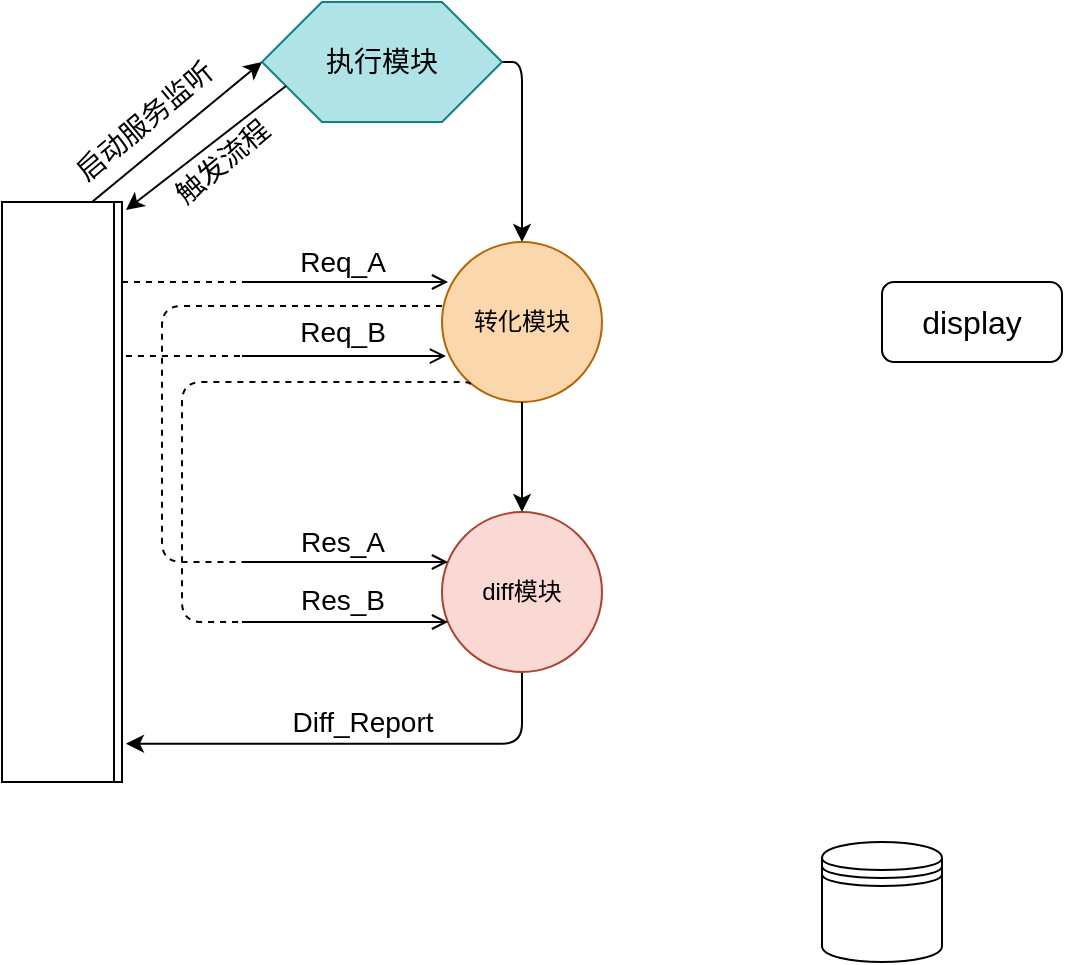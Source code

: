 <mxfile version="11.0.8" type="github"><diagram id="VZyGnJ_7kikUlAHDWymS" name="第 1 页"><mxGraphModel dx="1112" dy="707" grid="1" gridSize="10" guides="1" tooltips="1" connect="1" arrows="1" fold="1" page="1" pageScale="1" pageWidth="827" pageHeight="1169" math="0" shadow="0"><root><mxCell id="0"/><mxCell id="1" parent="0"/><mxCell id="MhvmjAiw_rVNO3m2n6Ua-2" value="" style="rounded=0;whiteSpace=wrap;html=1;" vertex="1" parent="1"><mxGeometry x="100" y="140" width="60" height="290" as="geometry"/></mxCell><mxCell id="MhvmjAiw_rVNO3m2n6Ua-19" value="" style="edgeStyle=orthogonalEdgeStyle;rounded=1;orthogonalLoop=1;jettySize=auto;html=1;fontSize=14;entryX=0.5;entryY=0;entryDx=0;entryDy=0;exitX=1;exitY=0.5;exitDx=0;exitDy=0;" edge="1" parent="1" source="MhvmjAiw_rVNO3m2n6Ua-3" target="MhvmjAiw_rVNO3m2n6Ua-4"><mxGeometry relative="1" as="geometry"><mxPoint x="430" y="70" as="targetPoint"/><Array as="points"><mxPoint x="360" y="70"/></Array></mxGeometry></mxCell><mxCell id="MhvmjAiw_rVNO3m2n6Ua-3" value="执行模块" style="shape=hexagon;perimeter=hexagonPerimeter2;whiteSpace=wrap;html=1;fontSize=14;fillColor=#b0e3e6;strokeColor=#0e8088;" vertex="1" parent="1"><mxGeometry x="230" y="40" width="120" height="60" as="geometry"/></mxCell><mxCell id="MhvmjAiw_rVNO3m2n6Ua-4" value="转化模块" style="ellipse;whiteSpace=wrap;html=1;aspect=fixed;fillColor=#fad7ac;strokeColor=#b46504;" vertex="1" parent="1"><mxGeometry x="320" y="160" width="80" height="80" as="geometry"/></mxCell><mxCell id="MhvmjAiw_rVNO3m2n6Ua-22" value="Diff_Report" style="edgeStyle=orthogonalEdgeStyle;rounded=1;orthogonalLoop=1;jettySize=auto;html=1;fontSize=14;entryX=1.033;entryY=0.934;entryDx=0;entryDy=0;entryPerimeter=0;exitX=0.5;exitY=1;exitDx=0;exitDy=0;" edge="1" parent="1" source="MhvmjAiw_rVNO3m2n6Ua-5" target="MhvmjAiw_rVNO3m2n6Ua-2"><mxGeometry x="-0.009" y="-11" relative="1" as="geometry"><mxPoint x="360" y="455" as="targetPoint"/><Array as="points"><mxPoint x="360" y="411"/></Array><mxPoint as="offset"/></mxGeometry></mxCell><mxCell id="MhvmjAiw_rVNO3m2n6Ua-5" value="diff模块" style="ellipse;whiteSpace=wrap;html=1;aspect=fixed;fillColor=#fad9d5;strokeColor=#ae4132;" vertex="1" parent="1"><mxGeometry x="320" y="295" width="80" height="80" as="geometry"/></mxCell><mxCell id="MhvmjAiw_rVNO3m2n6Ua-6" value="display" style="rounded=1;whiteSpace=wrap;html=1;fontSize=16;" vertex="1" parent="1"><mxGeometry x="540" y="180" width="90" height="40" as="geometry"/></mxCell><mxCell id="MhvmjAiw_rVNO3m2n6Ua-7" value="" style="shape=datastore;whiteSpace=wrap;html=1;fontSize=16;" vertex="1" parent="1"><mxGeometry x="510" y="460" width="60" height="60" as="geometry"/></mxCell><mxCell id="MhvmjAiw_rVNO3m2n6Ua-8" value="" style="endArrow=classic;html=1;fontSize=14;exitX=0.75;exitY=0;exitDx=0;exitDy=0;entryX=0;entryY=0.5;entryDx=0;entryDy=0;" edge="1" parent="1" source="MhvmjAiw_rVNO3m2n6Ua-2" target="MhvmjAiw_rVNO3m2n6Ua-3"><mxGeometry width="50" height="50" relative="1" as="geometry"><mxPoint x="90" y="590" as="sourcePoint"/><mxPoint x="140" y="540" as="targetPoint"/></mxGeometry></mxCell><mxCell id="MhvmjAiw_rVNO3m2n6Ua-10" value="启动服务监听" style="text;html=1;resizable=0;points=[];align=center;verticalAlign=middle;labelBackgroundColor=#ffffff;fontSize=14;rotation=-40;" vertex="1" connectable="0" parent="MhvmjAiw_rVNO3m2n6Ua-8"><mxGeometry x="-0.103" y="3" relative="1" as="geometry"><mxPoint x="-11" y="-6.5" as="offset"/></mxGeometry></mxCell><mxCell id="MhvmjAiw_rVNO3m2n6Ua-9" value="" style="endArrow=classic;html=1;fontSize=14;exitX=0;exitY=0.75;exitDx=0;exitDy=0;entryX=1.033;entryY=0.014;entryDx=0;entryDy=0;entryPerimeter=0;" edge="1" parent="1" source="MhvmjAiw_rVNO3m2n6Ua-3" target="MhvmjAiw_rVNO3m2n6Ua-2"><mxGeometry width="50" height="50" relative="1" as="geometry"><mxPoint x="90" y="590" as="sourcePoint"/><mxPoint x="140" y="540" as="targetPoint"/></mxGeometry></mxCell><mxCell id="MhvmjAiw_rVNO3m2n6Ua-11" value="触发流程" style="text;html=1;resizable=0;points=[];align=center;verticalAlign=middle;labelBackgroundColor=#ffffff;fontSize=14;rotation=-40;" vertex="1" connectable="0" parent="MhvmjAiw_rVNO3m2n6Ua-9"><mxGeometry x="-0.205" y="3" relative="1" as="geometry"><mxPoint x="-2" y="11" as="offset"/></mxGeometry></mxCell><mxCell id="MhvmjAiw_rVNO3m2n6Ua-12" value="" style="endArrow=open;html=1;fontSize=14;entryX=0.038;entryY=0.25;entryDx=0;entryDy=0;entryPerimeter=0;strokeWidth=1;endFill=0;" edge="1" parent="1" target="MhvmjAiw_rVNO3m2n6Ua-4"><mxGeometry width="50" height="50" relative="1" as="geometry"><mxPoint x="220" y="180" as="sourcePoint"/><mxPoint x="150" y="540" as="targetPoint"/></mxGeometry></mxCell><mxCell id="MhvmjAiw_rVNO3m2n6Ua-13" value="Req_A" style="text;html=1;resizable=0;points=[];align=center;verticalAlign=middle;labelBackgroundColor=#ffffff;fontSize=14;" vertex="1" connectable="0" parent="MhvmjAiw_rVNO3m2n6Ua-12"><mxGeometry x="-0.127" y="4" relative="1" as="geometry"><mxPoint x="5" y="-6" as="offset"/></mxGeometry></mxCell><mxCell id="MhvmjAiw_rVNO3m2n6Ua-15" value="" style="endArrow=open;html=1;fontSize=14;entryX=0.025;entryY=0.713;entryDx=0;entryDy=0;entryPerimeter=0;strokeWidth=1;endFill=0;" edge="1" parent="1" target="MhvmjAiw_rVNO3m2n6Ua-4"><mxGeometry width="50" height="50" relative="1" as="geometry"><mxPoint x="220" y="217" as="sourcePoint"/><mxPoint x="303.04" y="219.5" as="targetPoint"/></mxGeometry></mxCell><mxCell id="MhvmjAiw_rVNO3m2n6Ua-16" value="Req_B" style="text;html=1;resizable=0;points=[];align=center;verticalAlign=middle;labelBackgroundColor=#ffffff;fontSize=14;" vertex="1" connectable="0" parent="MhvmjAiw_rVNO3m2n6Ua-15"><mxGeometry x="-0.127" y="4" relative="1" as="geometry"><mxPoint x="5" y="-8" as="offset"/></mxGeometry></mxCell><mxCell id="MhvmjAiw_rVNO3m2n6Ua-20" value="" style="endArrow=classic;html=1;fontSize=14;exitX=0.5;exitY=1;exitDx=0;exitDy=0;entryX=0.5;entryY=0;entryDx=0;entryDy=0;" edge="1" parent="1" source="MhvmjAiw_rVNO3m2n6Ua-4" target="MhvmjAiw_rVNO3m2n6Ua-5"><mxGeometry width="50" height="50" relative="1" as="geometry"><mxPoint x="100" y="590" as="sourcePoint"/><mxPoint x="150" y="540" as="targetPoint"/></mxGeometry></mxCell><mxCell id="MhvmjAiw_rVNO3m2n6Ua-23" value="" style="endArrow=open;html=1;fontSize=14;strokeWidth=1;endFill=0;" edge="1" parent="1"><mxGeometry width="50" height="50" relative="1" as="geometry"><mxPoint x="220" y="320" as="sourcePoint"/><mxPoint x="323" y="320" as="targetPoint"/></mxGeometry></mxCell><mxCell id="MhvmjAiw_rVNO3m2n6Ua-24" value="Res_A" style="text;html=1;resizable=0;points=[];align=center;verticalAlign=middle;labelBackgroundColor=#ffffff;fontSize=14;" vertex="1" connectable="0" parent="MhvmjAiw_rVNO3m2n6Ua-23"><mxGeometry x="-0.127" y="4" relative="1" as="geometry"><mxPoint x="5" y="-6" as="offset"/></mxGeometry></mxCell><mxCell id="MhvmjAiw_rVNO3m2n6Ua-25" value="" style="endArrow=open;html=1;fontSize=14;entryX=0.038;entryY=0.25;entryDx=0;entryDy=0;entryPerimeter=0;strokeWidth=1;endFill=0;" edge="1" parent="1"><mxGeometry width="50" height="50" relative="1" as="geometry"><mxPoint x="220" y="350" as="sourcePoint"/><mxPoint x="323.04" y="350" as="targetPoint"/></mxGeometry></mxCell><mxCell id="MhvmjAiw_rVNO3m2n6Ua-26" value="Res_B" style="text;html=1;resizable=0;points=[];align=center;verticalAlign=middle;labelBackgroundColor=#ffffff;fontSize=14;" vertex="1" connectable="0" parent="MhvmjAiw_rVNO3m2n6Ua-25"><mxGeometry x="-0.127" y="4" relative="1" as="geometry"><mxPoint x="5" y="-7" as="offset"/></mxGeometry></mxCell><mxCell id="MhvmjAiw_rVNO3m2n6Ua-30" value="" style="endArrow=none;html=1;fontSize=14;exitX=0;exitY=0.4;exitDx=0;exitDy=0;exitPerimeter=0;edgeStyle=orthogonalEdgeStyle;dashed=1;endFill=0;strokeWidth=1;rounded=1;" edge="1" parent="1"><mxGeometry width="50" height="50" relative="1" as="geometry"><mxPoint x="320" y="192" as="sourcePoint"/><mxPoint x="320" y="320" as="targetPoint"/><Array as="points"><mxPoint x="180" y="192"/><mxPoint x="180" y="320"/><mxPoint x="320" y="320"/></Array></mxGeometry></mxCell><mxCell id="MhvmjAiw_rVNO3m2n6Ua-31" value="" style="endArrow=none;html=1;fontSize=14;exitX=0.175;exitY=0.891;exitDx=0;exitDy=0;edgeStyle=orthogonalEdgeStyle;dashed=1;endFill=0;strokeWidth=1;rounded=1;exitPerimeter=0;" edge="1" parent="1" source="MhvmjAiw_rVNO3m2n6Ua-4"><mxGeometry width="50" height="50" relative="1" as="geometry"><mxPoint x="322" y="222" as="sourcePoint"/><mxPoint x="322" y="350" as="targetPoint"/><Array as="points"><mxPoint x="334" y="230"/><mxPoint x="190" y="230"/><mxPoint x="190" y="350"/></Array></mxGeometry></mxCell><mxCell id="MhvmjAiw_rVNO3m2n6Ua-32" value="" style="endArrow=none;dashed=1;html=1;strokeWidth=1;fontSize=14;exitX=1.033;exitY=0.276;exitDx=0;exitDy=0;exitPerimeter=0;" edge="1" parent="1"><mxGeometry width="50" height="50" relative="1" as="geometry"><mxPoint x="161.98" y="217.04" as="sourcePoint"/><mxPoint x="220" y="217" as="targetPoint"/></mxGeometry></mxCell><mxCell id="MhvmjAiw_rVNO3m2n6Ua-33" value="" style="endArrow=none;dashed=1;html=1;strokeWidth=1;fontSize=14;" edge="1" parent="1"><mxGeometry width="50" height="50" relative="1" as="geometry"><mxPoint x="160" y="180" as="sourcePoint"/><mxPoint x="224" y="180" as="targetPoint"/></mxGeometry></mxCell><mxCell id="MhvmjAiw_rVNO3m2n6Ua-34" value="" style="shape=link;html=1;endArrow=open;endFill=0;strokeWidth=1;fontSize=14;" edge="1" parent="1"><mxGeometry width="50" height="50" relative="1" as="geometry"><mxPoint x="158" y="430" as="sourcePoint"/><mxPoint x="158" y="140" as="targetPoint"/></mxGeometry></mxCell></root></mxGraphModel></diagram></mxfile>
